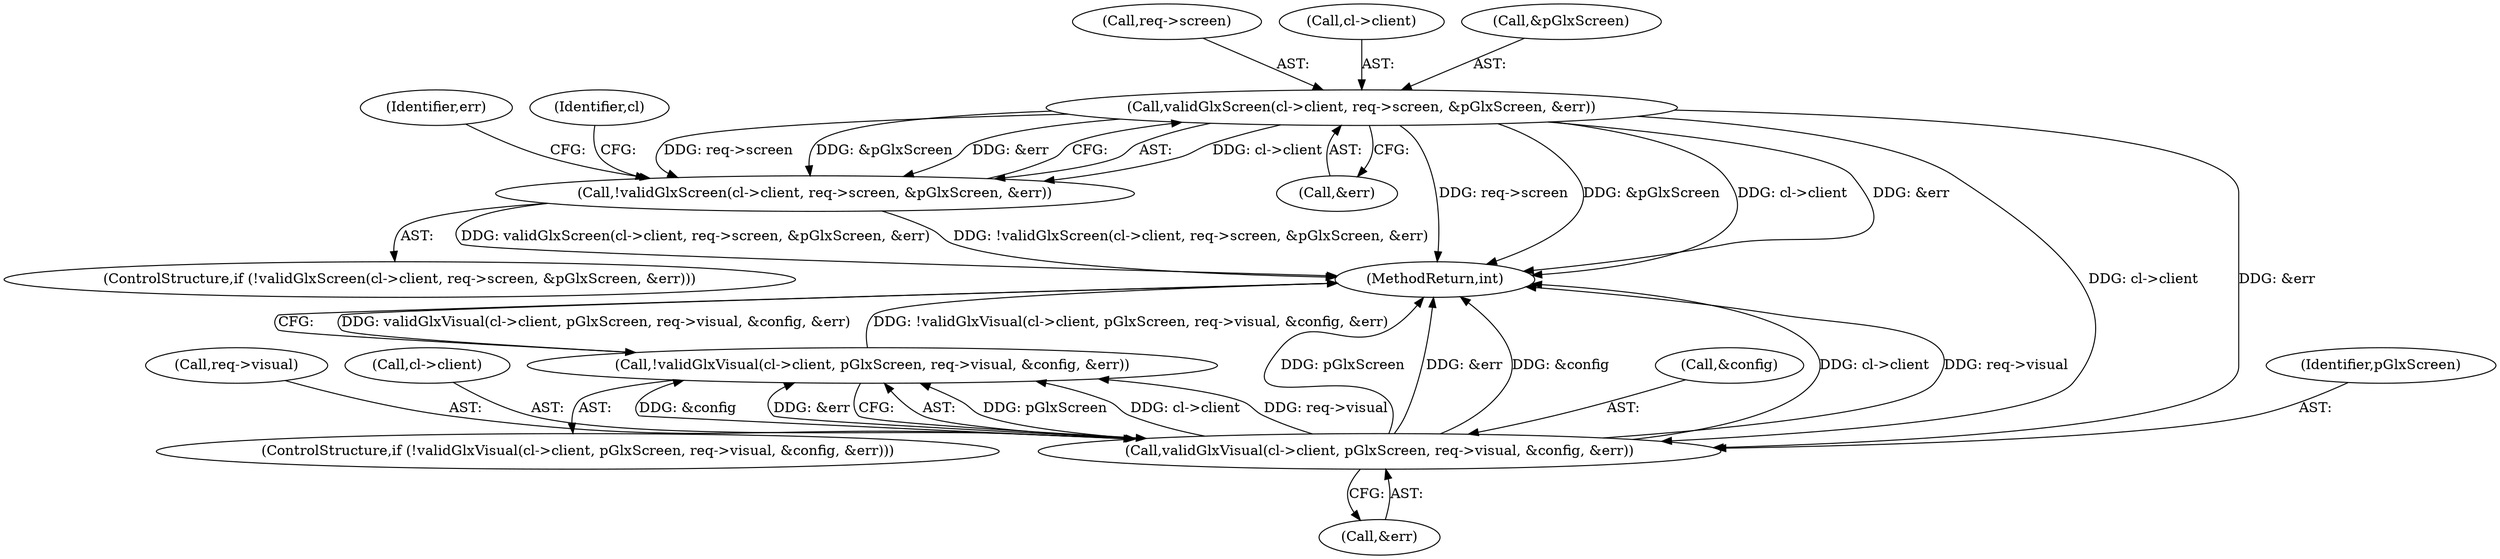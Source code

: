 digraph "0_xserver_ec9c97c6bf70b523bc500bd3adf62176f1bb33a4@pointer" {
"1000123" [label="(Call,validGlxScreen(cl->client, req->screen, &pGlxScreen, &err))"];
"1000122" [label="(Call,!validGlxScreen(cl->client, req->screen, &pGlxScreen, &err))"];
"1000138" [label="(Call,validGlxVisual(cl->client, pGlxScreen, req->visual, &config, &err))"];
"1000137" [label="(Call,!validGlxVisual(cl->client, pGlxScreen, req->visual, &config, &err))"];
"1000121" [label="(ControlStructure,if (!validGlxScreen(cl->client, req->screen, &pGlxScreen, &err)))"];
"1000135" [label="(Identifier,err)"];
"1000138" [label="(Call,validGlxVisual(cl->client, pGlxScreen, req->visual, &config, &err))"];
"1000148" [label="(Call,&err)"];
"1000146" [label="(Call,&config)"];
"1000136" [label="(ControlStructure,if (!validGlxVisual(cl->client, pGlxScreen, req->visual, &config, &err)))"];
"1000122" [label="(Call,!validGlxScreen(cl->client, req->screen, &pGlxScreen, &err))"];
"1000137" [label="(Call,!validGlxVisual(cl->client, pGlxScreen, req->visual, &config, &err))"];
"1000142" [label="(Identifier,pGlxScreen)"];
"1000123" [label="(Call,validGlxScreen(cl->client, req->screen, &pGlxScreen, &err))"];
"1000143" [label="(Call,req->visual)"];
"1000139" [label="(Call,cl->client)"];
"1000127" [label="(Call,req->screen)"];
"1000124" [label="(Call,cl->client)"];
"1000130" [label="(Call,&pGlxScreen)"];
"1000132" [label="(Call,&err)"];
"1000150" [label="(MethodReturn,int)"];
"1000140" [label="(Identifier,cl)"];
"1000123" -> "1000122"  [label="AST: "];
"1000123" -> "1000132"  [label="CFG: "];
"1000124" -> "1000123"  [label="AST: "];
"1000127" -> "1000123"  [label="AST: "];
"1000130" -> "1000123"  [label="AST: "];
"1000132" -> "1000123"  [label="AST: "];
"1000122" -> "1000123"  [label="CFG: "];
"1000123" -> "1000150"  [label="DDG: &pGlxScreen"];
"1000123" -> "1000150"  [label="DDG: req->screen"];
"1000123" -> "1000150"  [label="DDG: cl->client"];
"1000123" -> "1000150"  [label="DDG: &err"];
"1000123" -> "1000122"  [label="DDG: cl->client"];
"1000123" -> "1000122"  [label="DDG: req->screen"];
"1000123" -> "1000122"  [label="DDG: &pGlxScreen"];
"1000123" -> "1000122"  [label="DDG: &err"];
"1000123" -> "1000138"  [label="DDG: cl->client"];
"1000123" -> "1000138"  [label="DDG: &err"];
"1000122" -> "1000121"  [label="AST: "];
"1000135" -> "1000122"  [label="CFG: "];
"1000140" -> "1000122"  [label="CFG: "];
"1000122" -> "1000150"  [label="DDG: validGlxScreen(cl->client, req->screen, &pGlxScreen, &err)"];
"1000122" -> "1000150"  [label="DDG: !validGlxScreen(cl->client, req->screen, &pGlxScreen, &err)"];
"1000138" -> "1000137"  [label="AST: "];
"1000138" -> "1000148"  [label="CFG: "];
"1000139" -> "1000138"  [label="AST: "];
"1000142" -> "1000138"  [label="AST: "];
"1000143" -> "1000138"  [label="AST: "];
"1000146" -> "1000138"  [label="AST: "];
"1000148" -> "1000138"  [label="AST: "];
"1000137" -> "1000138"  [label="CFG: "];
"1000138" -> "1000150"  [label="DDG: pGlxScreen"];
"1000138" -> "1000150"  [label="DDG: &err"];
"1000138" -> "1000150"  [label="DDG: &config"];
"1000138" -> "1000150"  [label="DDG: cl->client"];
"1000138" -> "1000150"  [label="DDG: req->visual"];
"1000138" -> "1000137"  [label="DDG: pGlxScreen"];
"1000138" -> "1000137"  [label="DDG: cl->client"];
"1000138" -> "1000137"  [label="DDG: req->visual"];
"1000138" -> "1000137"  [label="DDG: &config"];
"1000138" -> "1000137"  [label="DDG: &err"];
"1000137" -> "1000136"  [label="AST: "];
"1000150" -> "1000137"  [label="CFG: "];
"1000137" -> "1000150"  [label="DDG: validGlxVisual(cl->client, pGlxScreen, req->visual, &config, &err)"];
"1000137" -> "1000150"  [label="DDG: !validGlxVisual(cl->client, pGlxScreen, req->visual, &config, &err)"];
}
